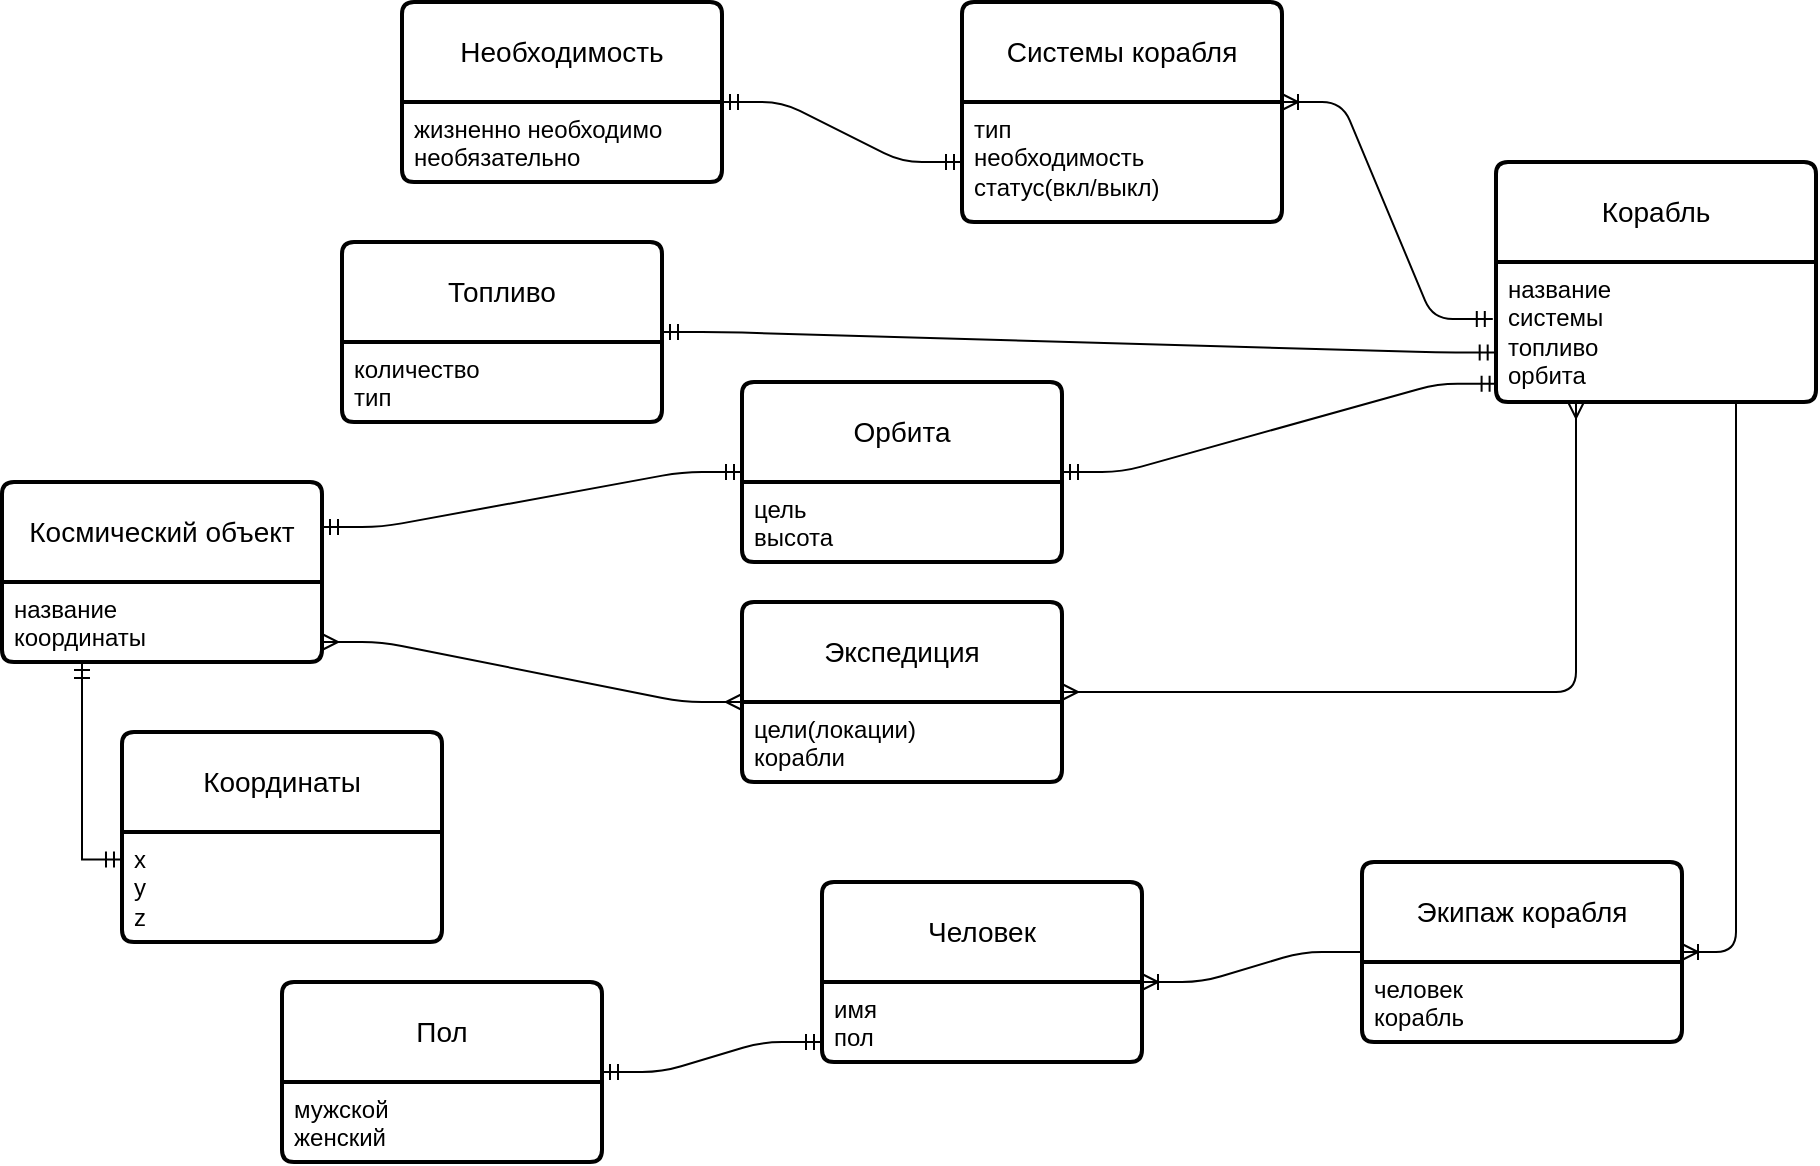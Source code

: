 <mxfile version="24.8.3">
  <diagram name="Страница — 1" id="ZubHwUOHUlC0F_-Z9jXq">
    <mxGraphModel dx="1827" dy="621" grid="1" gridSize="10" guides="1" tooltips="1" connect="1" arrows="1" fold="1" page="1" pageScale="1" pageWidth="827" pageHeight="1169" math="0" shadow="0">
      <root>
        <mxCell id="0" />
        <mxCell id="1" parent="0" />
        <mxCell id="VuTAg5SG3zxlQCHcjEp8-40" value="Корабль" style="swimlane;childLayout=stackLayout;horizontal=1;startSize=50;horizontalStack=0;rounded=1;fontSize=14;fontStyle=0;strokeWidth=2;resizeParent=0;resizeLast=1;shadow=0;dashed=0;align=center;arcSize=4;whiteSpace=wrap;html=1;" vertex="1" parent="1">
          <mxGeometry x="667" y="160" width="160" height="120" as="geometry" />
        </mxCell>
        <mxCell id="VuTAg5SG3zxlQCHcjEp8-41" value="название&lt;div&gt;системы&lt;/div&gt;&lt;div&gt;топливо&lt;/div&gt;&lt;div&gt;орбита&lt;/div&gt;&lt;div&gt;&lt;br&gt;&lt;/div&gt;" style="align=left;strokeColor=none;fillColor=none;spacingLeft=4;fontSize=12;verticalAlign=top;resizable=0;rotatable=0;part=1;html=1;" vertex="1" parent="VuTAg5SG3zxlQCHcjEp8-40">
          <mxGeometry y="50" width="160" height="70" as="geometry" />
        </mxCell>
        <mxCell id="VuTAg5SG3zxlQCHcjEp8-42" value="Системы корабля" style="swimlane;childLayout=stackLayout;horizontal=1;startSize=50;horizontalStack=0;rounded=1;fontSize=14;fontStyle=0;strokeWidth=2;resizeParent=0;resizeLast=1;shadow=0;dashed=0;align=center;arcSize=4;whiteSpace=wrap;html=1;" vertex="1" parent="1">
          <mxGeometry x="400" y="80" width="160" height="110" as="geometry" />
        </mxCell>
        <mxCell id="VuTAg5SG3zxlQCHcjEp8-43" value="тип&lt;div&gt;необходимость&lt;/div&gt;&lt;div&gt;статус(вкл/выкл)&lt;/div&gt;" style="align=left;strokeColor=none;fillColor=none;spacingLeft=4;fontSize=12;verticalAlign=top;resizable=0;rotatable=0;part=1;html=1;" vertex="1" parent="VuTAg5SG3zxlQCHcjEp8-42">
          <mxGeometry y="50" width="160" height="60" as="geometry" />
        </mxCell>
        <mxCell id="VuTAg5SG3zxlQCHcjEp8-44" value="Необходимость" style="swimlane;childLayout=stackLayout;horizontal=1;startSize=50;horizontalStack=0;rounded=1;fontSize=14;fontStyle=0;strokeWidth=2;resizeParent=0;resizeLast=1;shadow=0;dashed=0;align=center;arcSize=4;whiteSpace=wrap;html=1;" vertex="1" parent="1">
          <mxGeometry x="120" y="80" width="160" height="90" as="geometry" />
        </mxCell>
        <mxCell id="VuTAg5SG3zxlQCHcjEp8-45" value="жизненно необходимо&lt;div&gt;необязательно&lt;/div&gt;" style="align=left;strokeColor=none;fillColor=none;spacingLeft=4;fontSize=12;verticalAlign=top;resizable=0;rotatable=0;part=1;html=1;" vertex="1" parent="VuTAg5SG3zxlQCHcjEp8-44">
          <mxGeometry y="50" width="160" height="40" as="geometry" />
        </mxCell>
        <mxCell id="VuTAg5SG3zxlQCHcjEp8-48" value="" style="edgeStyle=entityRelationEdgeStyle;fontSize=12;html=1;endArrow=ERoneToMany;startArrow=ERmandOne;rounded=1;entryX=1;entryY=0;entryDx=0;entryDy=0;exitX=-0.01;exitY=0.407;exitDx=0;exitDy=0;exitPerimeter=0;curved=0;" edge="1" parent="1" source="VuTAg5SG3zxlQCHcjEp8-41" target="VuTAg5SG3zxlQCHcjEp8-43">
          <mxGeometry width="100" height="100" relative="1" as="geometry">
            <mxPoint x="560" y="230" as="sourcePoint" />
            <mxPoint x="620" y="160" as="targetPoint" />
          </mxGeometry>
        </mxCell>
        <mxCell id="VuTAg5SG3zxlQCHcjEp8-49" value="Орбита" style="swimlane;childLayout=stackLayout;horizontal=1;startSize=50;horizontalStack=0;rounded=1;fontSize=14;fontStyle=0;strokeWidth=2;resizeParent=0;resizeLast=1;shadow=0;dashed=0;align=center;arcSize=4;whiteSpace=wrap;html=1;" vertex="1" parent="1">
          <mxGeometry x="290" y="270" width="160" height="90" as="geometry" />
        </mxCell>
        <mxCell id="VuTAg5SG3zxlQCHcjEp8-50" value="цель&lt;div&gt;высота&lt;/div&gt;" style="align=left;strokeColor=none;fillColor=none;spacingLeft=4;fontSize=12;verticalAlign=top;resizable=0;rotatable=0;part=1;html=1;" vertex="1" parent="VuTAg5SG3zxlQCHcjEp8-49">
          <mxGeometry y="50" width="160" height="40" as="geometry" />
        </mxCell>
        <mxCell id="VuTAg5SG3zxlQCHcjEp8-52" value="Человек" style="swimlane;childLayout=stackLayout;horizontal=1;startSize=50;horizontalStack=0;rounded=1;fontSize=14;fontStyle=0;strokeWidth=2;resizeParent=0;resizeLast=1;shadow=0;dashed=0;align=center;arcSize=4;whiteSpace=wrap;html=1;" vertex="1" parent="1">
          <mxGeometry x="330" y="520" width="160" height="90" as="geometry" />
        </mxCell>
        <mxCell id="VuTAg5SG3zxlQCHcjEp8-53" value="имя&lt;div&gt;пол&lt;/div&gt;" style="align=left;strokeColor=none;fillColor=none;spacingLeft=4;fontSize=12;verticalAlign=top;resizable=0;rotatable=0;part=1;html=1;" vertex="1" parent="VuTAg5SG3zxlQCHcjEp8-52">
          <mxGeometry y="50" width="160" height="40" as="geometry" />
        </mxCell>
        <mxCell id="VuTAg5SG3zxlQCHcjEp8-56" value="Космический объект" style="swimlane;childLayout=stackLayout;horizontal=1;startSize=50;horizontalStack=0;rounded=1;fontSize=14;fontStyle=0;strokeWidth=2;resizeParent=0;resizeLast=1;shadow=0;dashed=0;align=center;arcSize=4;whiteSpace=wrap;html=1;" vertex="1" parent="1">
          <mxGeometry x="-80" y="320" width="160" height="90" as="geometry" />
        </mxCell>
        <mxCell id="VuTAg5SG3zxlQCHcjEp8-57" value="название&lt;div&gt;координаты&lt;/div&gt;" style="align=left;strokeColor=none;fillColor=none;spacingLeft=4;fontSize=12;verticalAlign=top;resizable=0;rotatable=0;part=1;html=1;" vertex="1" parent="VuTAg5SG3zxlQCHcjEp8-56">
          <mxGeometry y="50" width="160" height="40" as="geometry" />
        </mxCell>
        <mxCell id="VuTAg5SG3zxlQCHcjEp8-62" value="Экипаж корабля" style="swimlane;childLayout=stackLayout;horizontal=1;startSize=50;horizontalStack=0;rounded=1;fontSize=14;fontStyle=0;strokeWidth=2;resizeParent=0;resizeLast=1;shadow=0;dashed=0;align=center;arcSize=4;whiteSpace=wrap;html=1;" vertex="1" parent="1">
          <mxGeometry x="600" y="510" width="160" height="90" as="geometry" />
        </mxCell>
        <mxCell id="VuTAg5SG3zxlQCHcjEp8-63" value="человек&lt;div&gt;корабль&lt;/div&gt;" style="align=left;strokeColor=none;fillColor=none;spacingLeft=4;fontSize=12;verticalAlign=top;resizable=0;rotatable=0;part=1;html=1;" vertex="1" parent="VuTAg5SG3zxlQCHcjEp8-62">
          <mxGeometry y="50" width="160" height="40" as="geometry" />
        </mxCell>
        <mxCell id="VuTAg5SG3zxlQCHcjEp8-68" value="Топливо" style="swimlane;childLayout=stackLayout;horizontal=1;startSize=50;horizontalStack=0;rounded=1;fontSize=14;fontStyle=0;strokeWidth=2;resizeParent=0;resizeLast=1;shadow=0;dashed=0;align=center;arcSize=4;whiteSpace=wrap;html=1;" vertex="1" parent="1">
          <mxGeometry x="90" y="200" width="160" height="90" as="geometry" />
        </mxCell>
        <mxCell id="VuTAg5SG3zxlQCHcjEp8-69" value="количество&lt;div&gt;тип&lt;/div&gt;" style="align=left;strokeColor=none;fillColor=none;spacingLeft=4;fontSize=12;verticalAlign=top;resizable=0;rotatable=0;part=1;html=1;" vertex="1" parent="VuTAg5SG3zxlQCHcjEp8-68">
          <mxGeometry y="50" width="160" height="40" as="geometry" />
        </mxCell>
        <mxCell id="VuTAg5SG3zxlQCHcjEp8-70" value="" style="edgeStyle=entityRelationEdgeStyle;fontSize=12;html=1;endArrow=ERmandOne;startArrow=ERmandOne;rounded=1;entryX=-0.001;entryY=0.646;entryDx=0;entryDy=0;exitX=1;exitY=0.5;exitDx=0;exitDy=0;entryPerimeter=0;curved=0;" edge="1" parent="1" source="VuTAg5SG3zxlQCHcjEp8-68" target="VuTAg5SG3zxlQCHcjEp8-41">
          <mxGeometry width="100" height="100" relative="1" as="geometry">
            <mxPoint x="350" y="315" as="sourcePoint" />
            <mxPoint x="450" y="215" as="targetPoint" />
          </mxGeometry>
        </mxCell>
        <mxCell id="VuTAg5SG3zxlQCHcjEp8-77" value="" style="edgeStyle=entityRelationEdgeStyle;fontSize=12;html=1;endArrow=ERmandOne;startArrow=ERmandOne;rounded=1;exitX=1;exitY=0.5;exitDx=0;exitDy=0;entryX=0.005;entryY=0.87;entryDx=0;entryDy=0;entryPerimeter=0;curved=0;" edge="1" parent="1" source="VuTAg5SG3zxlQCHcjEp8-49" target="VuTAg5SG3zxlQCHcjEp8-41">
          <mxGeometry width="100" height="100" relative="1" as="geometry">
            <mxPoint x="510" y="390" as="sourcePoint" />
            <mxPoint x="660" y="270" as="targetPoint" />
          </mxGeometry>
        </mxCell>
        <mxCell id="VuTAg5SG3zxlQCHcjEp8-78" value="" style="edgeStyle=entityRelationEdgeStyle;fontSize=12;html=1;endArrow=ERmandOne;startArrow=ERmandOne;rounded=1;entryX=0;entryY=0.5;entryDx=0;entryDy=0;exitX=1;exitY=0;exitDx=0;exitDy=0;curved=0;" edge="1" parent="1" source="VuTAg5SG3zxlQCHcjEp8-45" target="VuTAg5SG3zxlQCHcjEp8-43">
          <mxGeometry width="100" height="100" relative="1" as="geometry">
            <mxPoint x="280" y="210" as="sourcePoint" />
            <mxPoint x="380" y="110" as="targetPoint" />
          </mxGeometry>
        </mxCell>
        <mxCell id="VuTAg5SG3zxlQCHcjEp8-82" value="" style="edgeStyle=orthogonalEdgeStyle;fontSize=12;html=1;endArrow=ERoneToMany;rounded=1;exitX=0.75;exitY=1;exitDx=0;exitDy=0;entryX=1;entryY=0.5;entryDx=0;entryDy=0;" edge="1" parent="1" source="VuTAg5SG3zxlQCHcjEp8-41" target="VuTAg5SG3zxlQCHcjEp8-62">
          <mxGeometry width="100" height="100" relative="1" as="geometry">
            <mxPoint x="340" y="400" as="sourcePoint" />
            <mxPoint x="440" y="300" as="targetPoint" />
          </mxGeometry>
        </mxCell>
        <mxCell id="VuTAg5SG3zxlQCHcjEp8-84" value="Экспедиция" style="swimlane;childLayout=stackLayout;horizontal=1;startSize=50;horizontalStack=0;rounded=1;fontSize=14;fontStyle=0;strokeWidth=2;resizeParent=0;resizeLast=1;shadow=0;dashed=0;align=center;arcSize=4;whiteSpace=wrap;html=1;" vertex="1" parent="1">
          <mxGeometry x="290" y="380" width="160" height="90" as="geometry" />
        </mxCell>
        <mxCell id="VuTAg5SG3zxlQCHcjEp8-85" value="цели(локации)&lt;div&gt;корабли&lt;/div&gt;" style="align=left;strokeColor=none;fillColor=none;spacingLeft=4;fontSize=12;verticalAlign=top;resizable=0;rotatable=0;part=1;html=1;" vertex="1" parent="VuTAg5SG3zxlQCHcjEp8-84">
          <mxGeometry y="50" width="160" height="40" as="geometry" />
        </mxCell>
        <mxCell id="VuTAg5SG3zxlQCHcjEp8-86" value="" style="edgeStyle=entityRelationEdgeStyle;fontSize=12;html=1;endArrow=ERmany;startArrow=ERmany;rounded=1;exitX=1;exitY=0.75;exitDx=0;exitDy=0;entryX=0;entryY=0;entryDx=0;entryDy=0;curved=0;" edge="1" parent="1" source="VuTAg5SG3zxlQCHcjEp8-57" target="VuTAg5SG3zxlQCHcjEp8-85">
          <mxGeometry width="100" height="100" relative="1" as="geometry">
            <mxPoint x="340" y="520" as="sourcePoint" />
            <mxPoint x="440" y="420" as="targetPoint" />
          </mxGeometry>
        </mxCell>
        <mxCell id="VuTAg5SG3zxlQCHcjEp8-88" value="" style="edgeStyle=entityRelationEdgeStyle;fontSize=12;html=1;endArrow=ERoneToMany;rounded=1;exitX=0;exitY=0.5;exitDx=0;exitDy=0;entryX=1;entryY=0;entryDx=0;entryDy=0;curved=0;" edge="1" parent="1" source="VuTAg5SG3zxlQCHcjEp8-62" target="VuTAg5SG3zxlQCHcjEp8-53">
          <mxGeometry width="100" height="100" relative="1" as="geometry">
            <mxPoint x="739" y="291" as="sourcePoint" />
            <mxPoint x="640" y="455" as="targetPoint" />
          </mxGeometry>
        </mxCell>
        <mxCell id="VuTAg5SG3zxlQCHcjEp8-89" value="" style="edgeStyle=orthogonalEdgeStyle;fontSize=12;html=1;endArrow=ERmany;startArrow=ERmany;rounded=1;entryX=0.25;entryY=1;entryDx=0;entryDy=0;exitX=1;exitY=0.5;exitDx=0;exitDy=0;strokeColor=default;" edge="1" parent="1" source="VuTAg5SG3zxlQCHcjEp8-84" target="VuTAg5SG3zxlQCHcjEp8-41">
          <mxGeometry width="100" height="100" relative="1" as="geometry">
            <mxPoint x="680" y="510" as="sourcePoint" />
            <mxPoint x="780" y="410" as="targetPoint" />
          </mxGeometry>
        </mxCell>
        <mxCell id="VuTAg5SG3zxlQCHcjEp8-90" value="" style="edgeStyle=entityRelationEdgeStyle;fontSize=12;html=1;endArrow=ERmandOne;startArrow=ERmandOne;rounded=1;exitX=1;exitY=0.25;exitDx=0;exitDy=0;entryX=0;entryY=0.5;entryDx=0;entryDy=0;curved=0;" edge="1" parent="1" source="VuTAg5SG3zxlQCHcjEp8-56" target="VuTAg5SG3zxlQCHcjEp8-49">
          <mxGeometry width="100" height="100" relative="1" as="geometry">
            <mxPoint x="111" y="471" as="sourcePoint" />
            <mxPoint x="290" y="315" as="targetPoint" />
          </mxGeometry>
        </mxCell>
        <mxCell id="VuTAg5SG3zxlQCHcjEp8-91" value="Координаты" style="swimlane;childLayout=stackLayout;horizontal=1;startSize=50;horizontalStack=0;rounded=1;fontSize=14;fontStyle=0;strokeWidth=2;resizeParent=0;resizeLast=1;shadow=0;dashed=0;align=center;arcSize=4;whiteSpace=wrap;html=1;" vertex="1" parent="1">
          <mxGeometry x="-20" y="445" width="160" height="105" as="geometry" />
        </mxCell>
        <mxCell id="VuTAg5SG3zxlQCHcjEp8-92" value="x&lt;div&gt;y&lt;/div&gt;&lt;div&gt;z&lt;/div&gt;" style="align=left;strokeColor=none;fillColor=none;spacingLeft=4;fontSize=12;verticalAlign=top;resizable=0;rotatable=0;part=1;html=1;" vertex="1" parent="VuTAg5SG3zxlQCHcjEp8-91">
          <mxGeometry y="50" width="160" height="55" as="geometry" />
        </mxCell>
        <mxCell id="VuTAg5SG3zxlQCHcjEp8-94" value="" style="edgeStyle=orthogonalEdgeStyle;fontSize=12;html=1;endArrow=ERmandOne;startArrow=ERmandOne;rounded=0;exitX=0.25;exitY=1;exitDx=0;exitDy=0;entryX=0;entryY=0.25;entryDx=0;entryDy=0;" edge="1" parent="1" source="VuTAg5SG3zxlQCHcjEp8-57" target="VuTAg5SG3zxlQCHcjEp8-92">
          <mxGeometry width="100" height="100" relative="1" as="geometry">
            <mxPoint x="230" y="590" as="sourcePoint" />
            <mxPoint x="330" y="490" as="targetPoint" />
          </mxGeometry>
        </mxCell>
        <mxCell id="VuTAg5SG3zxlQCHcjEp8-97" value="Пол" style="swimlane;childLayout=stackLayout;horizontal=1;startSize=50;horizontalStack=0;rounded=1;fontSize=14;fontStyle=0;strokeWidth=2;resizeParent=0;resizeLast=1;shadow=0;dashed=0;align=center;arcSize=4;whiteSpace=wrap;html=1;" vertex="1" parent="1">
          <mxGeometry x="60" y="570" width="160" height="90" as="geometry" />
        </mxCell>
        <mxCell id="VuTAg5SG3zxlQCHcjEp8-98" value="мужской&lt;div&gt;женский&lt;/div&gt;" style="align=left;strokeColor=none;fillColor=none;spacingLeft=4;fontSize=12;verticalAlign=top;resizable=0;rotatable=0;part=1;html=1;" vertex="1" parent="VuTAg5SG3zxlQCHcjEp8-97">
          <mxGeometry y="50" width="160" height="40" as="geometry" />
        </mxCell>
        <mxCell id="VuTAg5SG3zxlQCHcjEp8-99" value="" style="edgeStyle=entityRelationEdgeStyle;fontSize=12;html=1;endArrow=ERmandOne;startArrow=ERmandOne;rounded=1;exitX=1;exitY=0.5;exitDx=0;exitDy=0;entryX=0;entryY=0.75;entryDx=0;entryDy=0;curved=0;" edge="1" parent="1" source="VuTAg5SG3zxlQCHcjEp8-97" target="VuTAg5SG3zxlQCHcjEp8-53">
          <mxGeometry width="100" height="100" relative="1" as="geometry">
            <mxPoint x="230" y="550" as="sourcePoint" />
            <mxPoint x="330" y="450" as="targetPoint" />
          </mxGeometry>
        </mxCell>
      </root>
    </mxGraphModel>
  </diagram>
</mxfile>
